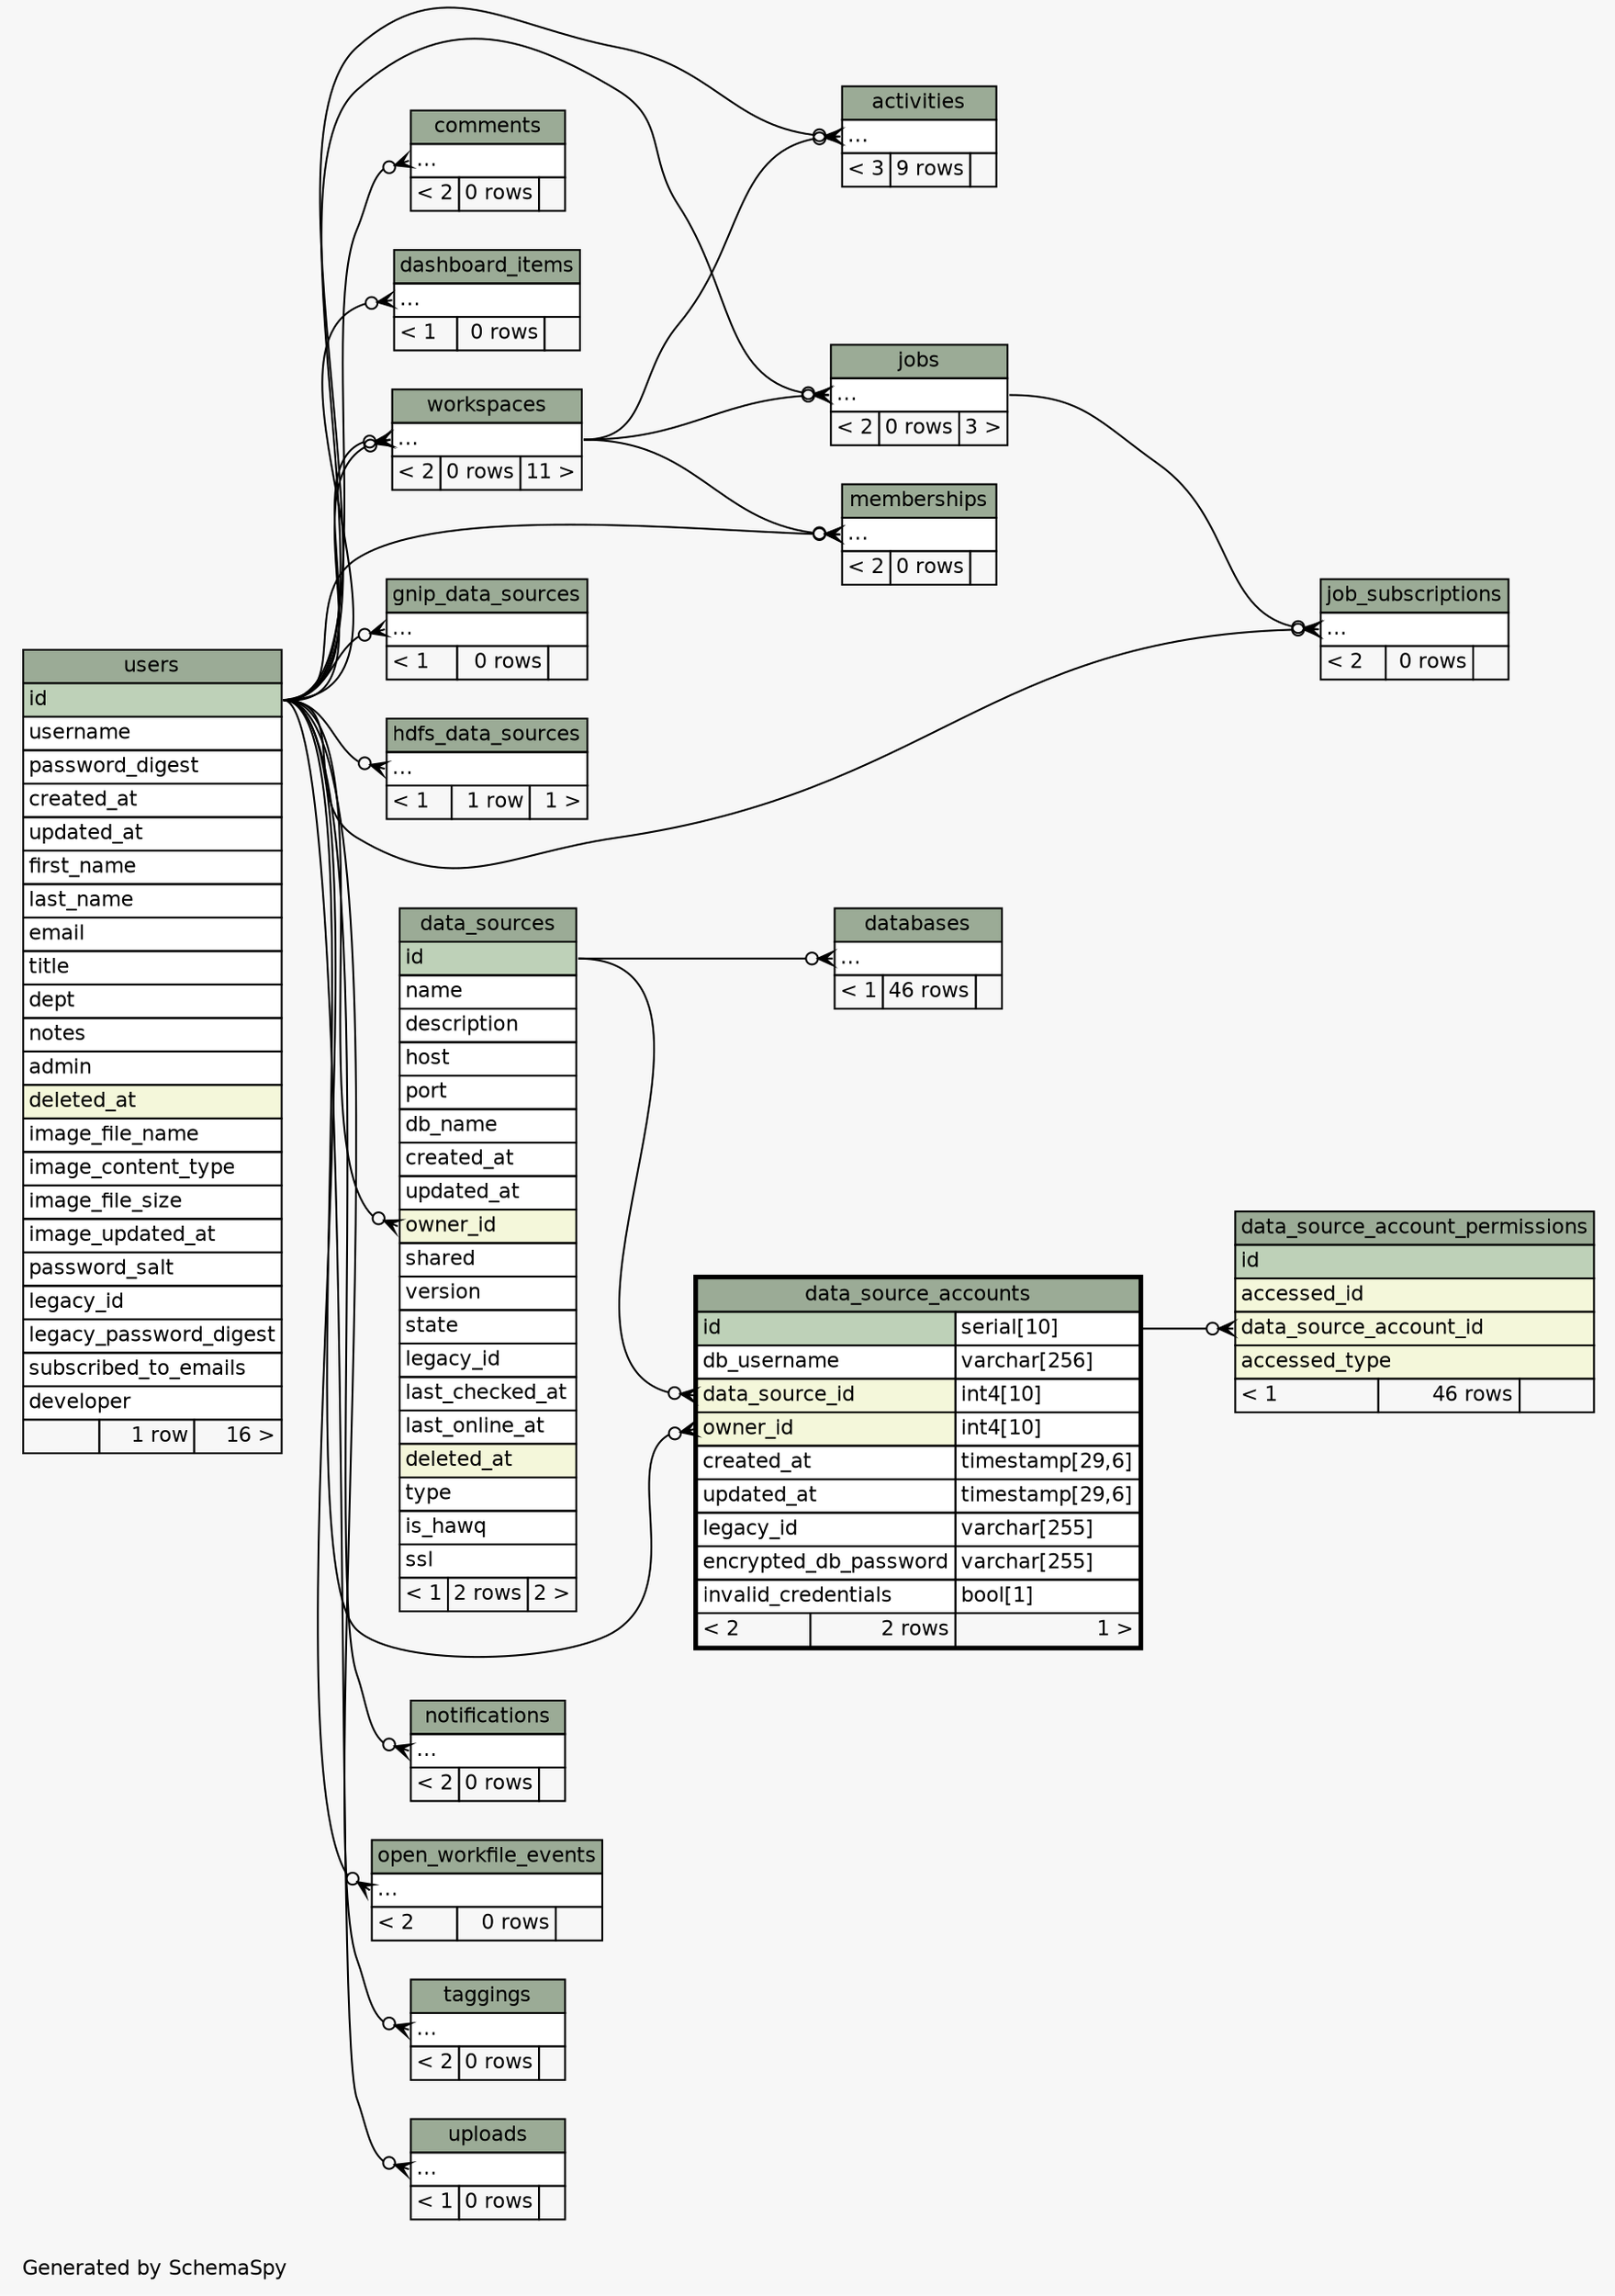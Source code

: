 // dot 2.36.0 on Mac OS X 10.10
// SchemaSpy rev 590
digraph "twoDegreesRelationshipsDiagram" {
  graph [
    rankdir="RL"
    bgcolor="#f7f7f7"
    label="\nGenerated by SchemaSpy"
    labeljust="l"
    nodesep="0.18"
    ranksep="0.46"
    fontname="Helvetica"
    fontsize="11"
  ];
  node [
    fontname="Helvetica"
    fontsize="11"
    shape="plaintext"
  ];
  edge [
    arrowsize="0.8"
  ];
  "activities":"elipses":w -> "users":"id":e [arrowhead=none dir=back arrowtail=crowodot];
  "activities":"elipses":w -> "workspaces":"elipses":e [arrowhead=none dir=back arrowtail=crowodot];
  "comments":"elipses":w -> "users":"id":e [arrowhead=none dir=back arrowtail=crowodot];
  "dashboard_items":"elipses":w -> "users":"id":e [arrowhead=none dir=back arrowtail=crowodot];
  "data_source_account_permissions":"data_source_account_id":w -> "data_source_accounts":"id.type":e [arrowhead=none dir=back arrowtail=crowodot];
  "data_source_accounts":"data_source_id":w -> "data_sources":"id":e [arrowhead=none dir=back arrowtail=crowodot];
  "data_source_accounts":"owner_id":w -> "users":"id":e [arrowhead=none dir=back arrowtail=crowodot];
  "data_sources":"owner_id":w -> "users":"id":e [arrowhead=none dir=back arrowtail=crowodot];
  "databases":"elipses":w -> "data_sources":"id":e [arrowhead=none dir=back arrowtail=crowodot];
  "gnip_data_sources":"elipses":w -> "users":"id":e [arrowhead=none dir=back arrowtail=crowodot];
  "hdfs_data_sources":"elipses":w -> "users":"id":e [arrowhead=none dir=back arrowtail=crowodot];
  "job_subscriptions":"elipses":w -> "jobs":"elipses":e [arrowhead=none dir=back arrowtail=crowodot];
  "job_subscriptions":"elipses":w -> "users":"id":e [arrowhead=none dir=back arrowtail=crowodot];
  "jobs":"elipses":w -> "users":"id":e [arrowhead=none dir=back arrowtail=crowodot];
  "jobs":"elipses":w -> "workspaces":"elipses":e [arrowhead=none dir=back arrowtail=crowodot];
  "memberships":"elipses":w -> "users":"id":e [arrowhead=none dir=back arrowtail=crowodot];
  "memberships":"elipses":w -> "workspaces":"elipses":e [arrowhead=none dir=back arrowtail=crowodot];
  "notifications":"elipses":w -> "users":"id":e [arrowhead=none dir=back arrowtail=crowodot];
  "open_workfile_events":"elipses":w -> "users":"id":e [arrowhead=none dir=back arrowtail=crowodot];
  "taggings":"elipses":w -> "users":"id":e [arrowhead=none dir=back arrowtail=crowodot];
  "uploads":"elipses":w -> "users":"id":e [arrowhead=none dir=back arrowtail=crowodot];
  "workspaces":"elipses":w -> "users":"id":e [arrowhead=none dir=back arrowtail=crowodot];
  "workspaces":"elipses":w -> "users":"id":e [arrowhead=none dir=back arrowtail=crowodot];
  "activities" [
    label=<
    <TABLE BORDER="0" CELLBORDER="1" CELLSPACING="0" BGCOLOR="#ffffff">
      <TR><TD COLSPAN="3" BGCOLOR="#9bab96" ALIGN="CENTER">activities</TD></TR>
      <TR><TD PORT="elipses" COLSPAN="3" ALIGN="LEFT">...</TD></TR>
      <TR><TD ALIGN="LEFT" BGCOLOR="#f7f7f7">&lt; 3</TD><TD ALIGN="RIGHT" BGCOLOR="#f7f7f7">9 rows</TD><TD ALIGN="RIGHT" BGCOLOR="#f7f7f7">  </TD></TR>
    </TABLE>>
    URL="activities.html"
    tooltip="activities"
  ];
  "comments" [
    label=<
    <TABLE BORDER="0" CELLBORDER="1" CELLSPACING="0" BGCOLOR="#ffffff">
      <TR><TD COLSPAN="3" BGCOLOR="#9bab96" ALIGN="CENTER">comments</TD></TR>
      <TR><TD PORT="elipses" COLSPAN="3" ALIGN="LEFT">...</TD></TR>
      <TR><TD ALIGN="LEFT" BGCOLOR="#f7f7f7">&lt; 2</TD><TD ALIGN="RIGHT" BGCOLOR="#f7f7f7">0 rows</TD><TD ALIGN="RIGHT" BGCOLOR="#f7f7f7">  </TD></TR>
    </TABLE>>
    URL="comments.html"
    tooltip="comments"
  ];
  "dashboard_items" [
    label=<
    <TABLE BORDER="0" CELLBORDER="1" CELLSPACING="0" BGCOLOR="#ffffff">
      <TR><TD COLSPAN="3" BGCOLOR="#9bab96" ALIGN="CENTER">dashboard_items</TD></TR>
      <TR><TD PORT="elipses" COLSPAN="3" ALIGN="LEFT">...</TD></TR>
      <TR><TD ALIGN="LEFT" BGCOLOR="#f7f7f7">&lt; 1</TD><TD ALIGN="RIGHT" BGCOLOR="#f7f7f7">0 rows</TD><TD ALIGN="RIGHT" BGCOLOR="#f7f7f7">  </TD></TR>
    </TABLE>>
    URL="dashboard_items.html"
    tooltip="dashboard_items"
  ];
  "data_source_account_permissions" [
    label=<
    <TABLE BORDER="0" CELLBORDER="1" CELLSPACING="0" BGCOLOR="#ffffff">
      <TR><TD COLSPAN="3" BGCOLOR="#9bab96" ALIGN="CENTER">data_source_account_permissions</TD></TR>
      <TR><TD PORT="id" COLSPAN="3" BGCOLOR="#bed1b8" ALIGN="LEFT">id</TD></TR>
      <TR><TD PORT="accessed_id" COLSPAN="3" BGCOLOR="#f4f7da" ALIGN="LEFT">accessed_id</TD></TR>
      <TR><TD PORT="data_source_account_id" COLSPAN="3" BGCOLOR="#f4f7da" ALIGN="LEFT">data_source_account_id</TD></TR>
      <TR><TD PORT="accessed_type" COLSPAN="3" BGCOLOR="#f4f7da" ALIGN="LEFT">accessed_type</TD></TR>
      <TR><TD ALIGN="LEFT" BGCOLOR="#f7f7f7">&lt; 1</TD><TD ALIGN="RIGHT" BGCOLOR="#f7f7f7">46 rows</TD><TD ALIGN="RIGHT" BGCOLOR="#f7f7f7">  </TD></TR>
    </TABLE>>
    URL="data_source_account_permissions.html"
    tooltip="data_source_account_permissions"
  ];
  "data_source_accounts" [
    label=<
    <TABLE BORDER="2" CELLBORDER="1" CELLSPACING="0" BGCOLOR="#ffffff">
      <TR><TD COLSPAN="3" BGCOLOR="#9bab96" ALIGN="CENTER">data_source_accounts</TD></TR>
      <TR><TD PORT="id" COLSPAN="2" BGCOLOR="#bed1b8" ALIGN="LEFT">id</TD><TD PORT="id.type" ALIGN="LEFT">serial[10]</TD></TR>
      <TR><TD PORT="db_username" COLSPAN="2" ALIGN="LEFT">db_username</TD><TD PORT="db_username.type" ALIGN="LEFT">varchar[256]</TD></TR>
      <TR><TD PORT="data_source_id" COLSPAN="2" BGCOLOR="#f4f7da" ALIGN="LEFT">data_source_id</TD><TD PORT="data_source_id.type" ALIGN="LEFT">int4[10]</TD></TR>
      <TR><TD PORT="owner_id" COLSPAN="2" BGCOLOR="#f4f7da" ALIGN="LEFT">owner_id</TD><TD PORT="owner_id.type" ALIGN="LEFT">int4[10]</TD></TR>
      <TR><TD PORT="created_at" COLSPAN="2" ALIGN="LEFT">created_at</TD><TD PORT="created_at.type" ALIGN="LEFT">timestamp[29,6]</TD></TR>
      <TR><TD PORT="updated_at" COLSPAN="2" ALIGN="LEFT">updated_at</TD><TD PORT="updated_at.type" ALIGN="LEFT">timestamp[29,6]</TD></TR>
      <TR><TD PORT="legacy_id" COLSPAN="2" ALIGN="LEFT">legacy_id</TD><TD PORT="legacy_id.type" ALIGN="LEFT">varchar[255]</TD></TR>
      <TR><TD PORT="encrypted_db_password" COLSPAN="2" ALIGN="LEFT">encrypted_db_password</TD><TD PORT="encrypted_db_password.type" ALIGN="LEFT">varchar[255]</TD></TR>
      <TR><TD PORT="invalid_credentials" COLSPAN="2" ALIGN="LEFT">invalid_credentials</TD><TD PORT="invalid_credentials.type" ALIGN="LEFT">bool[1]</TD></TR>
      <TR><TD ALIGN="LEFT" BGCOLOR="#f7f7f7">&lt; 2</TD><TD ALIGN="RIGHT" BGCOLOR="#f7f7f7">2 rows</TD><TD ALIGN="RIGHT" BGCOLOR="#f7f7f7">1 &gt;</TD></TR>
    </TABLE>>
    URL="data_source_accounts.html"
    tooltip="data_source_accounts"
  ];
  "data_sources" [
    label=<
    <TABLE BORDER="0" CELLBORDER="1" CELLSPACING="0" BGCOLOR="#ffffff">
      <TR><TD COLSPAN="3" BGCOLOR="#9bab96" ALIGN="CENTER">data_sources</TD></TR>
      <TR><TD PORT="id" COLSPAN="3" BGCOLOR="#bed1b8" ALIGN="LEFT">id</TD></TR>
      <TR><TD PORT="name" COLSPAN="3" ALIGN="LEFT">name</TD></TR>
      <TR><TD PORT="description" COLSPAN="3" ALIGN="LEFT">description</TD></TR>
      <TR><TD PORT="host" COLSPAN="3" ALIGN="LEFT">host</TD></TR>
      <TR><TD PORT="port" COLSPAN="3" ALIGN="LEFT">port</TD></TR>
      <TR><TD PORT="db_name" COLSPAN="3" ALIGN="LEFT">db_name</TD></TR>
      <TR><TD PORT="created_at" COLSPAN="3" ALIGN="LEFT">created_at</TD></TR>
      <TR><TD PORT="updated_at" COLSPAN="3" ALIGN="LEFT">updated_at</TD></TR>
      <TR><TD PORT="owner_id" COLSPAN="3" BGCOLOR="#f4f7da" ALIGN="LEFT">owner_id</TD></TR>
      <TR><TD PORT="shared" COLSPAN="3" ALIGN="LEFT">shared</TD></TR>
      <TR><TD PORT="version" COLSPAN="3" ALIGN="LEFT">version</TD></TR>
      <TR><TD PORT="state" COLSPAN="3" ALIGN="LEFT">state</TD></TR>
      <TR><TD PORT="legacy_id" COLSPAN="3" ALIGN="LEFT">legacy_id</TD></TR>
      <TR><TD PORT="last_checked_at" COLSPAN="3" ALIGN="LEFT">last_checked_at</TD></TR>
      <TR><TD PORT="last_online_at" COLSPAN="3" ALIGN="LEFT">last_online_at</TD></TR>
      <TR><TD PORT="deleted_at" COLSPAN="3" BGCOLOR="#f4f7da" ALIGN="LEFT">deleted_at</TD></TR>
      <TR><TD PORT="type" COLSPAN="3" ALIGN="LEFT">type</TD></TR>
      <TR><TD PORT="is_hawq" COLSPAN="3" ALIGN="LEFT">is_hawq</TD></TR>
      <TR><TD PORT="ssl" COLSPAN="3" ALIGN="LEFT">ssl</TD></TR>
      <TR><TD ALIGN="LEFT" BGCOLOR="#f7f7f7">&lt; 1</TD><TD ALIGN="RIGHT" BGCOLOR="#f7f7f7">2 rows</TD><TD ALIGN="RIGHT" BGCOLOR="#f7f7f7">2 &gt;</TD></TR>
    </TABLE>>
    URL="data_sources.html"
    tooltip="data_sources"
  ];
  "databases" [
    label=<
    <TABLE BORDER="0" CELLBORDER="1" CELLSPACING="0" BGCOLOR="#ffffff">
      <TR><TD COLSPAN="3" BGCOLOR="#9bab96" ALIGN="CENTER">databases</TD></TR>
      <TR><TD PORT="elipses" COLSPAN="3" ALIGN="LEFT">...</TD></TR>
      <TR><TD ALIGN="LEFT" BGCOLOR="#f7f7f7">&lt; 1</TD><TD ALIGN="RIGHT" BGCOLOR="#f7f7f7">46 rows</TD><TD ALIGN="RIGHT" BGCOLOR="#f7f7f7">  </TD></TR>
    </TABLE>>
    URL="databases.html"
    tooltip="databases"
  ];
  "gnip_data_sources" [
    label=<
    <TABLE BORDER="0" CELLBORDER="1" CELLSPACING="0" BGCOLOR="#ffffff">
      <TR><TD COLSPAN="3" BGCOLOR="#9bab96" ALIGN="CENTER">gnip_data_sources</TD></TR>
      <TR><TD PORT="elipses" COLSPAN="3" ALIGN="LEFT">...</TD></TR>
      <TR><TD ALIGN="LEFT" BGCOLOR="#f7f7f7">&lt; 1</TD><TD ALIGN="RIGHT" BGCOLOR="#f7f7f7">0 rows</TD><TD ALIGN="RIGHT" BGCOLOR="#f7f7f7">  </TD></TR>
    </TABLE>>
    URL="gnip_data_sources.html"
    tooltip="gnip_data_sources"
  ];
  "hdfs_data_sources" [
    label=<
    <TABLE BORDER="0" CELLBORDER="1" CELLSPACING="0" BGCOLOR="#ffffff">
      <TR><TD COLSPAN="3" BGCOLOR="#9bab96" ALIGN="CENTER">hdfs_data_sources</TD></TR>
      <TR><TD PORT="elipses" COLSPAN="3" ALIGN="LEFT">...</TD></TR>
      <TR><TD ALIGN="LEFT" BGCOLOR="#f7f7f7">&lt; 1</TD><TD ALIGN="RIGHT" BGCOLOR="#f7f7f7">1 row</TD><TD ALIGN="RIGHT" BGCOLOR="#f7f7f7">1 &gt;</TD></TR>
    </TABLE>>
    URL="hdfs_data_sources.html"
    tooltip="hdfs_data_sources"
  ];
  "job_subscriptions" [
    label=<
    <TABLE BORDER="0" CELLBORDER="1" CELLSPACING="0" BGCOLOR="#ffffff">
      <TR><TD COLSPAN="3" BGCOLOR="#9bab96" ALIGN="CENTER">job_subscriptions</TD></TR>
      <TR><TD PORT="elipses" COLSPAN="3" ALIGN="LEFT">...</TD></TR>
      <TR><TD ALIGN="LEFT" BGCOLOR="#f7f7f7">&lt; 2</TD><TD ALIGN="RIGHT" BGCOLOR="#f7f7f7">0 rows</TD><TD ALIGN="RIGHT" BGCOLOR="#f7f7f7">  </TD></TR>
    </TABLE>>
    URL="job_subscriptions.html"
    tooltip="job_subscriptions"
  ];
  "jobs" [
    label=<
    <TABLE BORDER="0" CELLBORDER="1" CELLSPACING="0" BGCOLOR="#ffffff">
      <TR><TD COLSPAN="3" BGCOLOR="#9bab96" ALIGN="CENTER">jobs</TD></TR>
      <TR><TD PORT="elipses" COLSPAN="3" ALIGN="LEFT">...</TD></TR>
      <TR><TD ALIGN="LEFT" BGCOLOR="#f7f7f7">&lt; 2</TD><TD ALIGN="RIGHT" BGCOLOR="#f7f7f7">0 rows</TD><TD ALIGN="RIGHT" BGCOLOR="#f7f7f7">3 &gt;</TD></TR>
    </TABLE>>
    URL="jobs.html"
    tooltip="jobs"
  ];
  "memberships" [
    label=<
    <TABLE BORDER="0" CELLBORDER="1" CELLSPACING="0" BGCOLOR="#ffffff">
      <TR><TD COLSPAN="3" BGCOLOR="#9bab96" ALIGN="CENTER">memberships</TD></TR>
      <TR><TD PORT="elipses" COLSPAN="3" ALIGN="LEFT">...</TD></TR>
      <TR><TD ALIGN="LEFT" BGCOLOR="#f7f7f7">&lt; 2</TD><TD ALIGN="RIGHT" BGCOLOR="#f7f7f7">0 rows</TD><TD ALIGN="RIGHT" BGCOLOR="#f7f7f7">  </TD></TR>
    </TABLE>>
    URL="memberships.html"
    tooltip="memberships"
  ];
  "notifications" [
    label=<
    <TABLE BORDER="0" CELLBORDER="1" CELLSPACING="0" BGCOLOR="#ffffff">
      <TR><TD COLSPAN="3" BGCOLOR="#9bab96" ALIGN="CENTER">notifications</TD></TR>
      <TR><TD PORT="elipses" COLSPAN="3" ALIGN="LEFT">...</TD></TR>
      <TR><TD ALIGN="LEFT" BGCOLOR="#f7f7f7">&lt; 2</TD><TD ALIGN="RIGHT" BGCOLOR="#f7f7f7">0 rows</TD><TD ALIGN="RIGHT" BGCOLOR="#f7f7f7">  </TD></TR>
    </TABLE>>
    URL="notifications.html"
    tooltip="notifications"
  ];
  "open_workfile_events" [
    label=<
    <TABLE BORDER="0" CELLBORDER="1" CELLSPACING="0" BGCOLOR="#ffffff">
      <TR><TD COLSPAN="3" BGCOLOR="#9bab96" ALIGN="CENTER">open_workfile_events</TD></TR>
      <TR><TD PORT="elipses" COLSPAN="3" ALIGN="LEFT">...</TD></TR>
      <TR><TD ALIGN="LEFT" BGCOLOR="#f7f7f7">&lt; 2</TD><TD ALIGN="RIGHT" BGCOLOR="#f7f7f7">0 rows</TD><TD ALIGN="RIGHT" BGCOLOR="#f7f7f7">  </TD></TR>
    </TABLE>>
    URL="open_workfile_events.html"
    tooltip="open_workfile_events"
  ];
  "taggings" [
    label=<
    <TABLE BORDER="0" CELLBORDER="1" CELLSPACING="0" BGCOLOR="#ffffff">
      <TR><TD COLSPAN="3" BGCOLOR="#9bab96" ALIGN="CENTER">taggings</TD></TR>
      <TR><TD PORT="elipses" COLSPAN="3" ALIGN="LEFT">...</TD></TR>
      <TR><TD ALIGN="LEFT" BGCOLOR="#f7f7f7">&lt; 2</TD><TD ALIGN="RIGHT" BGCOLOR="#f7f7f7">0 rows</TD><TD ALIGN="RIGHT" BGCOLOR="#f7f7f7">  </TD></TR>
    </TABLE>>
    URL="taggings.html"
    tooltip="taggings"
  ];
  "uploads" [
    label=<
    <TABLE BORDER="0" CELLBORDER="1" CELLSPACING="0" BGCOLOR="#ffffff">
      <TR><TD COLSPAN="3" BGCOLOR="#9bab96" ALIGN="CENTER">uploads</TD></TR>
      <TR><TD PORT="elipses" COLSPAN="3" ALIGN="LEFT">...</TD></TR>
      <TR><TD ALIGN="LEFT" BGCOLOR="#f7f7f7">&lt; 1</TD><TD ALIGN="RIGHT" BGCOLOR="#f7f7f7">0 rows</TD><TD ALIGN="RIGHT" BGCOLOR="#f7f7f7">  </TD></TR>
    </TABLE>>
    URL="uploads.html"
    tooltip="uploads"
  ];
  "users" [
    label=<
    <TABLE BORDER="0" CELLBORDER="1" CELLSPACING="0" BGCOLOR="#ffffff">
      <TR><TD COLSPAN="3" BGCOLOR="#9bab96" ALIGN="CENTER">users</TD></TR>
      <TR><TD PORT="id" COLSPAN="3" BGCOLOR="#bed1b8" ALIGN="LEFT">id</TD></TR>
      <TR><TD PORT="username" COLSPAN="3" ALIGN="LEFT">username</TD></TR>
      <TR><TD PORT="password_digest" COLSPAN="3" ALIGN="LEFT">password_digest</TD></TR>
      <TR><TD PORT="created_at" COLSPAN="3" ALIGN="LEFT">created_at</TD></TR>
      <TR><TD PORT="updated_at" COLSPAN="3" ALIGN="LEFT">updated_at</TD></TR>
      <TR><TD PORT="first_name" COLSPAN="3" ALIGN="LEFT">first_name</TD></TR>
      <TR><TD PORT="last_name" COLSPAN="3" ALIGN="LEFT">last_name</TD></TR>
      <TR><TD PORT="email" COLSPAN="3" ALIGN="LEFT">email</TD></TR>
      <TR><TD PORT="title" COLSPAN="3" ALIGN="LEFT">title</TD></TR>
      <TR><TD PORT="dept" COLSPAN="3" ALIGN="LEFT">dept</TD></TR>
      <TR><TD PORT="notes" COLSPAN="3" ALIGN="LEFT">notes</TD></TR>
      <TR><TD PORT="admin" COLSPAN="3" ALIGN="LEFT">admin</TD></TR>
      <TR><TD PORT="deleted_at" COLSPAN="3" BGCOLOR="#f4f7da" ALIGN="LEFT">deleted_at</TD></TR>
      <TR><TD PORT="image_file_name" COLSPAN="3" ALIGN="LEFT">image_file_name</TD></TR>
      <TR><TD PORT="image_content_type" COLSPAN="3" ALIGN="LEFT">image_content_type</TD></TR>
      <TR><TD PORT="image_file_size" COLSPAN="3" ALIGN="LEFT">image_file_size</TD></TR>
      <TR><TD PORT="image_updated_at" COLSPAN="3" ALIGN="LEFT">image_updated_at</TD></TR>
      <TR><TD PORT="password_salt" COLSPAN="3" ALIGN="LEFT">password_salt</TD></TR>
      <TR><TD PORT="legacy_id" COLSPAN="3" ALIGN="LEFT">legacy_id</TD></TR>
      <TR><TD PORT="legacy_password_digest" COLSPAN="3" ALIGN="LEFT">legacy_password_digest</TD></TR>
      <TR><TD PORT="subscribed_to_emails" COLSPAN="3" ALIGN="LEFT">subscribed_to_emails</TD></TR>
      <TR><TD PORT="developer" COLSPAN="3" ALIGN="LEFT">developer</TD></TR>
      <TR><TD ALIGN="LEFT" BGCOLOR="#f7f7f7">  </TD><TD ALIGN="RIGHT" BGCOLOR="#f7f7f7">1 row</TD><TD ALIGN="RIGHT" BGCOLOR="#f7f7f7">16 &gt;</TD></TR>
    </TABLE>>
    URL="users.html"
    tooltip="users"
  ];
  "workspaces" [
    label=<
    <TABLE BORDER="0" CELLBORDER="1" CELLSPACING="0" BGCOLOR="#ffffff">
      <TR><TD COLSPAN="3" BGCOLOR="#9bab96" ALIGN="CENTER">workspaces</TD></TR>
      <TR><TD PORT="elipses" COLSPAN="3" ALIGN="LEFT">...</TD></TR>
      <TR><TD ALIGN="LEFT" BGCOLOR="#f7f7f7">&lt; 2</TD><TD ALIGN="RIGHT" BGCOLOR="#f7f7f7">0 rows</TD><TD ALIGN="RIGHT" BGCOLOR="#f7f7f7">11 &gt;</TD></TR>
    </TABLE>>
    URL="workspaces.html"
    tooltip="workspaces"
  ];
}
